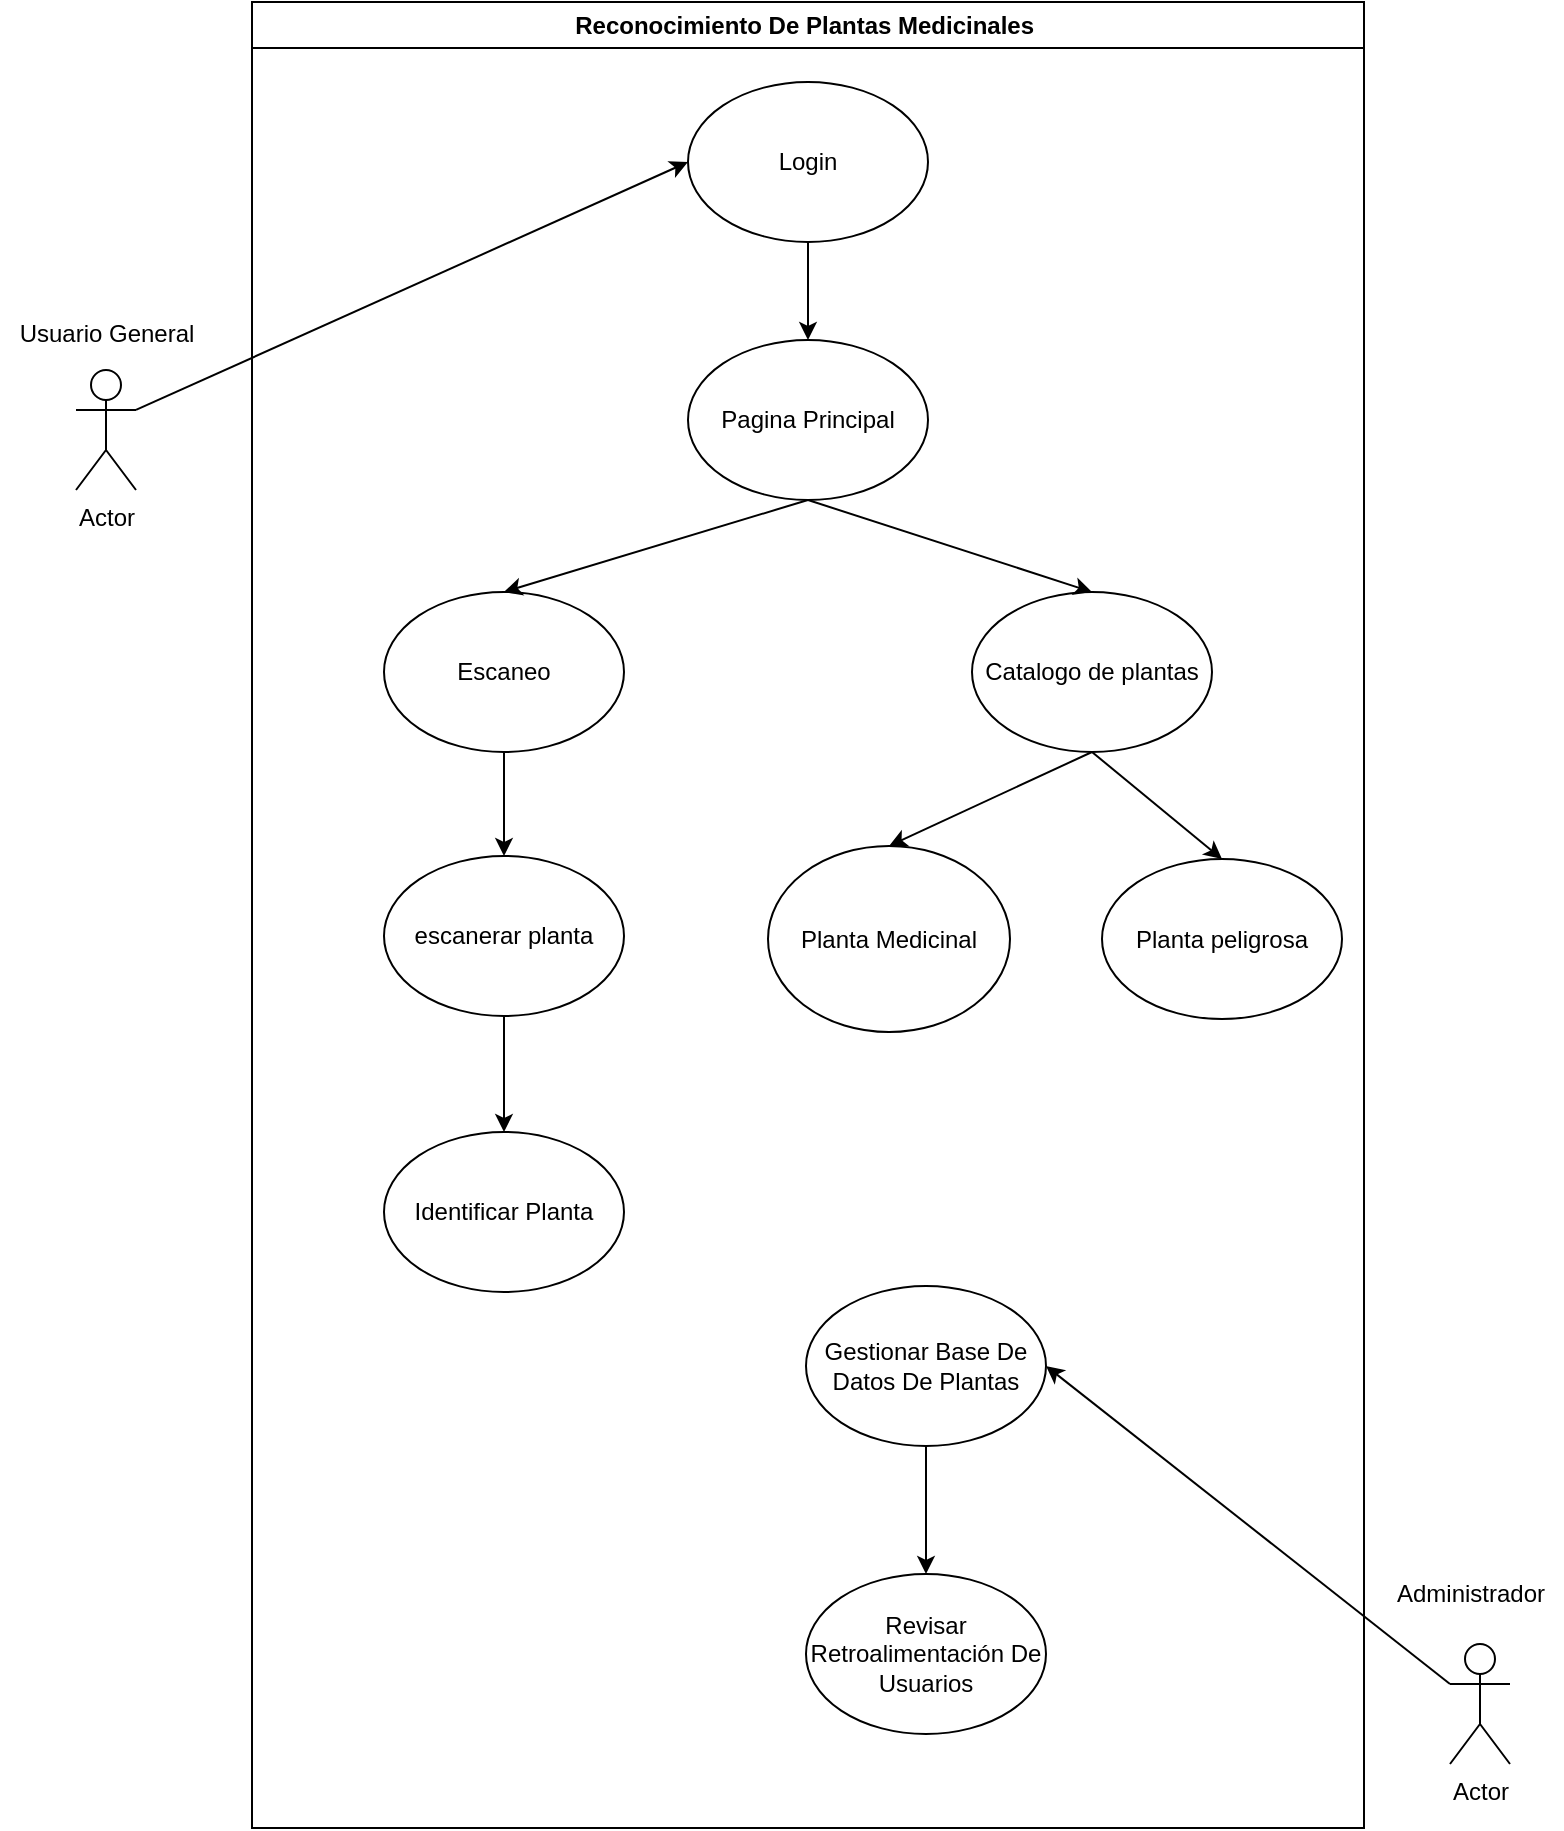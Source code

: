 <mxfile version="24.7.8">
  <diagram name="Página-1" id="XuGl_REhUYu7TFIuL158">
    <mxGraphModel dx="1290" dy="621" grid="0" gridSize="10" guides="1" tooltips="1" connect="1" arrows="1" fold="1" page="1" pageScale="1" pageWidth="827" pageHeight="1169" math="0" shadow="0">
      <root>
        <mxCell id="0" />
        <mxCell id="1" parent="0" />
        <mxCell id="OFrkmYa5JyK4ACd1o3xO-18" value="Reconocimiento De Plantas Medicinales&amp;nbsp;" style="swimlane;whiteSpace=wrap;html=1;" parent="1" vertex="1">
          <mxGeometry x="167" y="4" width="556" height="913" as="geometry" />
        </mxCell>
        <mxCell id="OFrkmYa5JyK4ACd1o3xO-7" value="Login" style="ellipse;whiteSpace=wrap;html=1;" parent="OFrkmYa5JyK4ACd1o3xO-18" vertex="1">
          <mxGeometry x="218" y="40" width="120" height="80" as="geometry" />
        </mxCell>
        <mxCell id="OFrkmYa5JyK4ACd1o3xO-8" value="Pagina Principal" style="ellipse;whiteSpace=wrap;html=1;" parent="OFrkmYa5JyK4ACd1o3xO-18" vertex="1">
          <mxGeometry x="218" y="169" width="120" height="80" as="geometry" />
        </mxCell>
        <mxCell id="OFrkmYa5JyK4ACd1o3xO-9" value="Catalogo de plantas" style="ellipse;whiteSpace=wrap;html=1;" parent="OFrkmYa5JyK4ACd1o3xO-18" vertex="1">
          <mxGeometry x="360" y="295" width="120" height="80" as="geometry" />
        </mxCell>
        <mxCell id="OFrkmYa5JyK4ACd1o3xO-15" value="Escaneo" style="ellipse;whiteSpace=wrap;html=1;" parent="OFrkmYa5JyK4ACd1o3xO-18" vertex="1">
          <mxGeometry x="66" y="295" width="120" height="80" as="geometry" />
        </mxCell>
        <mxCell id="OFrkmYa5JyK4ACd1o3xO-10" value="escanerar planta" style="ellipse;whiteSpace=wrap;html=1;" parent="OFrkmYa5JyK4ACd1o3xO-18" vertex="1">
          <mxGeometry x="66" y="427" width="120" height="80" as="geometry" />
        </mxCell>
        <mxCell id="OFrkmYa5JyK4ACd1o3xO-11" value="Planta Medicinal" style="ellipse;whiteSpace=wrap;html=1;" parent="OFrkmYa5JyK4ACd1o3xO-18" vertex="1">
          <mxGeometry x="258" y="422" width="121" height="93" as="geometry" />
        </mxCell>
        <mxCell id="OFrkmYa5JyK4ACd1o3xO-12" value="Planta peligrosa" style="ellipse;whiteSpace=wrap;html=1;" parent="OFrkmYa5JyK4ACd1o3xO-18" vertex="1">
          <mxGeometry x="425" y="428.5" width="120" height="80" as="geometry" />
        </mxCell>
        <mxCell id="OFrkmYa5JyK4ACd1o3xO-17" value="Identificar Planta" style="ellipse;whiteSpace=wrap;html=1;" parent="OFrkmYa5JyK4ACd1o3xO-18" vertex="1">
          <mxGeometry x="66" y="565" width="120" height="80" as="geometry" />
        </mxCell>
        <mxCell id="OFrkmYa5JyK4ACd1o3xO-21" value="" style="endArrow=classic;html=1;rounded=0;entryX=0.5;entryY=0;entryDx=0;entryDy=0;exitX=0.5;exitY=1;exitDx=0;exitDy=0;" parent="OFrkmYa5JyK4ACd1o3xO-18" source="OFrkmYa5JyK4ACd1o3xO-7" target="OFrkmYa5JyK4ACd1o3xO-8" edge="1">
          <mxGeometry width="50" height="50" relative="1" as="geometry">
            <mxPoint x="154" y="199" as="sourcePoint" />
            <mxPoint x="204" y="149" as="targetPoint" />
          </mxGeometry>
        </mxCell>
        <mxCell id="OFrkmYa5JyK4ACd1o3xO-22" value="" style="endArrow=classic;html=1;rounded=0;exitX=0.5;exitY=1;exitDx=0;exitDy=0;entryX=0.5;entryY=0;entryDx=0;entryDy=0;" parent="OFrkmYa5JyK4ACd1o3xO-18" source="OFrkmYa5JyK4ACd1o3xO-8" target="OFrkmYa5JyK4ACd1o3xO-15" edge="1">
          <mxGeometry width="50" height="50" relative="1" as="geometry">
            <mxPoint x="-76" y="352" as="sourcePoint" />
            <mxPoint x="-26" y="302" as="targetPoint" />
          </mxGeometry>
        </mxCell>
        <mxCell id="OFrkmYa5JyK4ACd1o3xO-23" value="" style="endArrow=classic;html=1;rounded=0;exitX=0.5;exitY=1;exitDx=0;exitDy=0;entryX=0.5;entryY=0;entryDx=0;entryDy=0;" parent="OFrkmYa5JyK4ACd1o3xO-18" source="OFrkmYa5JyK4ACd1o3xO-8" target="OFrkmYa5JyK4ACd1o3xO-9" edge="1">
          <mxGeometry width="50" height="50" relative="1" as="geometry">
            <mxPoint x="336" y="311" as="sourcePoint" />
            <mxPoint x="386" y="261" as="targetPoint" />
          </mxGeometry>
        </mxCell>
        <mxCell id="OFrkmYa5JyK4ACd1o3xO-24" value="" style="endArrow=classic;html=1;rounded=0;exitX=0.5;exitY=1;exitDx=0;exitDy=0;entryX=0.5;entryY=0;entryDx=0;entryDy=0;" parent="OFrkmYa5JyK4ACd1o3xO-18" source="OFrkmYa5JyK4ACd1o3xO-15" target="OFrkmYa5JyK4ACd1o3xO-10" edge="1">
          <mxGeometry width="50" height="50" relative="1" as="geometry">
            <mxPoint x="191" y="605" as="sourcePoint" />
            <mxPoint x="241" y="555" as="targetPoint" />
          </mxGeometry>
        </mxCell>
        <mxCell id="OFrkmYa5JyK4ACd1o3xO-25" value="" style="endArrow=classic;html=1;rounded=0;exitX=0.5;exitY=1;exitDx=0;exitDy=0;entryX=0.5;entryY=0;entryDx=0;entryDy=0;" parent="OFrkmYa5JyK4ACd1o3xO-18" source="OFrkmYa5JyK4ACd1o3xO-10" target="OFrkmYa5JyK4ACd1o3xO-17" edge="1">
          <mxGeometry width="50" height="50" relative="1" as="geometry">
            <mxPoint x="423" y="708" as="sourcePoint" />
            <mxPoint x="473" y="658" as="targetPoint" />
          </mxGeometry>
        </mxCell>
        <mxCell id="OFrkmYa5JyK4ACd1o3xO-26" value="" style="endArrow=classic;html=1;rounded=0;exitX=0.5;exitY=1;exitDx=0;exitDy=0;entryX=0.5;entryY=0;entryDx=0;entryDy=0;" parent="OFrkmYa5JyK4ACd1o3xO-18" source="OFrkmYa5JyK4ACd1o3xO-9" target="OFrkmYa5JyK4ACd1o3xO-11" edge="1">
          <mxGeometry width="50" height="50" relative="1" as="geometry">
            <mxPoint x="349" y="581" as="sourcePoint" />
            <mxPoint x="399" y="531" as="targetPoint" />
          </mxGeometry>
        </mxCell>
        <mxCell id="OFrkmYa5JyK4ACd1o3xO-27" value="" style="endArrow=classic;html=1;rounded=0;exitX=0.5;exitY=1;exitDx=0;exitDy=0;entryX=0.5;entryY=0;entryDx=0;entryDy=0;" parent="OFrkmYa5JyK4ACd1o3xO-18" source="OFrkmYa5JyK4ACd1o3xO-9" target="OFrkmYa5JyK4ACd1o3xO-12" edge="1">
          <mxGeometry width="50" height="50" relative="1" as="geometry">
            <mxPoint x="399" y="600" as="sourcePoint" />
            <mxPoint x="449" y="550" as="targetPoint" />
          </mxGeometry>
        </mxCell>
        <mxCell id="OFrkmYa5JyK4ACd1o3xO-28" value="Gestionar Base De Datos De Plantas" style="ellipse;whiteSpace=wrap;html=1;" parent="OFrkmYa5JyK4ACd1o3xO-18" vertex="1">
          <mxGeometry x="277" y="642" width="120" height="80" as="geometry" />
        </mxCell>
        <mxCell id="OFrkmYa5JyK4ACd1o3xO-29" value="Revisar Retroalimentación De Usuarios" style="ellipse;whiteSpace=wrap;html=1;" parent="OFrkmYa5JyK4ACd1o3xO-18" vertex="1">
          <mxGeometry x="277" y="786" width="120" height="80" as="geometry" />
        </mxCell>
        <mxCell id="OFrkmYa5JyK4ACd1o3xO-31" value="" style="endArrow=classic;html=1;rounded=0;exitX=0.5;exitY=1;exitDx=0;exitDy=0;entryX=0.5;entryY=0;entryDx=0;entryDy=0;" parent="OFrkmYa5JyK4ACd1o3xO-18" source="OFrkmYa5JyK4ACd1o3xO-28" target="OFrkmYa5JyK4ACd1o3xO-29" edge="1">
          <mxGeometry width="50" height="50" relative="1" as="geometry">
            <mxPoint x="258" y="926" as="sourcePoint" />
            <mxPoint x="308" y="876" as="targetPoint" />
          </mxGeometry>
        </mxCell>
        <mxCell id="OFrkmYa5JyK4ACd1o3xO-1" value="Actor" style="shape=umlActor;verticalLabelPosition=bottom;verticalAlign=top;html=1;outlineConnect=0;" parent="1" vertex="1">
          <mxGeometry x="79" y="188" width="30" height="60" as="geometry" />
        </mxCell>
        <mxCell id="OFrkmYa5JyK4ACd1o3xO-2" value="Actor" style="shape=umlActor;verticalLabelPosition=bottom;verticalAlign=top;html=1;outlineConnect=0;" parent="1" vertex="1">
          <mxGeometry x="766" y="825" width="30" height="60" as="geometry" />
        </mxCell>
        <mxCell id="OFrkmYa5JyK4ACd1o3xO-6" value="Usuario General" style="text;html=1;align=center;verticalAlign=middle;resizable=0;points=[];autosize=1;strokeColor=none;fillColor=none;" parent="1" vertex="1">
          <mxGeometry x="41.5" y="157" width="105" height="26" as="geometry" />
        </mxCell>
        <mxCell id="OFrkmYa5JyK4ACd1o3xO-14" value="Administrador" style="text;html=1;align=center;verticalAlign=middle;resizable=0;points=[];autosize=1;strokeColor=none;fillColor=none;" parent="1" vertex="1">
          <mxGeometry x="730" y="787" width="92" height="26" as="geometry" />
        </mxCell>
        <mxCell id="OFrkmYa5JyK4ACd1o3xO-20" value="" style="endArrow=classic;html=1;rounded=0;exitX=1;exitY=0.333;exitDx=0;exitDy=0;exitPerimeter=0;entryX=0;entryY=0.5;entryDx=0;entryDy=0;" parent="1" source="OFrkmYa5JyK4ACd1o3xO-1" target="OFrkmYa5JyK4ACd1o3xO-7" edge="1">
          <mxGeometry width="50" height="50" relative="1" as="geometry">
            <mxPoint x="241" y="193" as="sourcePoint" />
            <mxPoint x="291" y="143" as="targetPoint" />
          </mxGeometry>
        </mxCell>
        <mxCell id="OFrkmYa5JyK4ACd1o3xO-30" value="" style="endArrow=classic;html=1;rounded=0;exitX=0;exitY=0.333;exitDx=0;exitDy=0;exitPerimeter=0;entryX=1;entryY=0.5;entryDx=0;entryDy=0;" parent="1" source="OFrkmYa5JyK4ACd1o3xO-2" target="OFrkmYa5JyK4ACd1o3xO-28" edge="1">
          <mxGeometry width="50" height="50" relative="1" as="geometry">
            <mxPoint x="574" y="887" as="sourcePoint" />
            <mxPoint x="624" y="837" as="targetPoint" />
          </mxGeometry>
        </mxCell>
      </root>
    </mxGraphModel>
  </diagram>
</mxfile>
